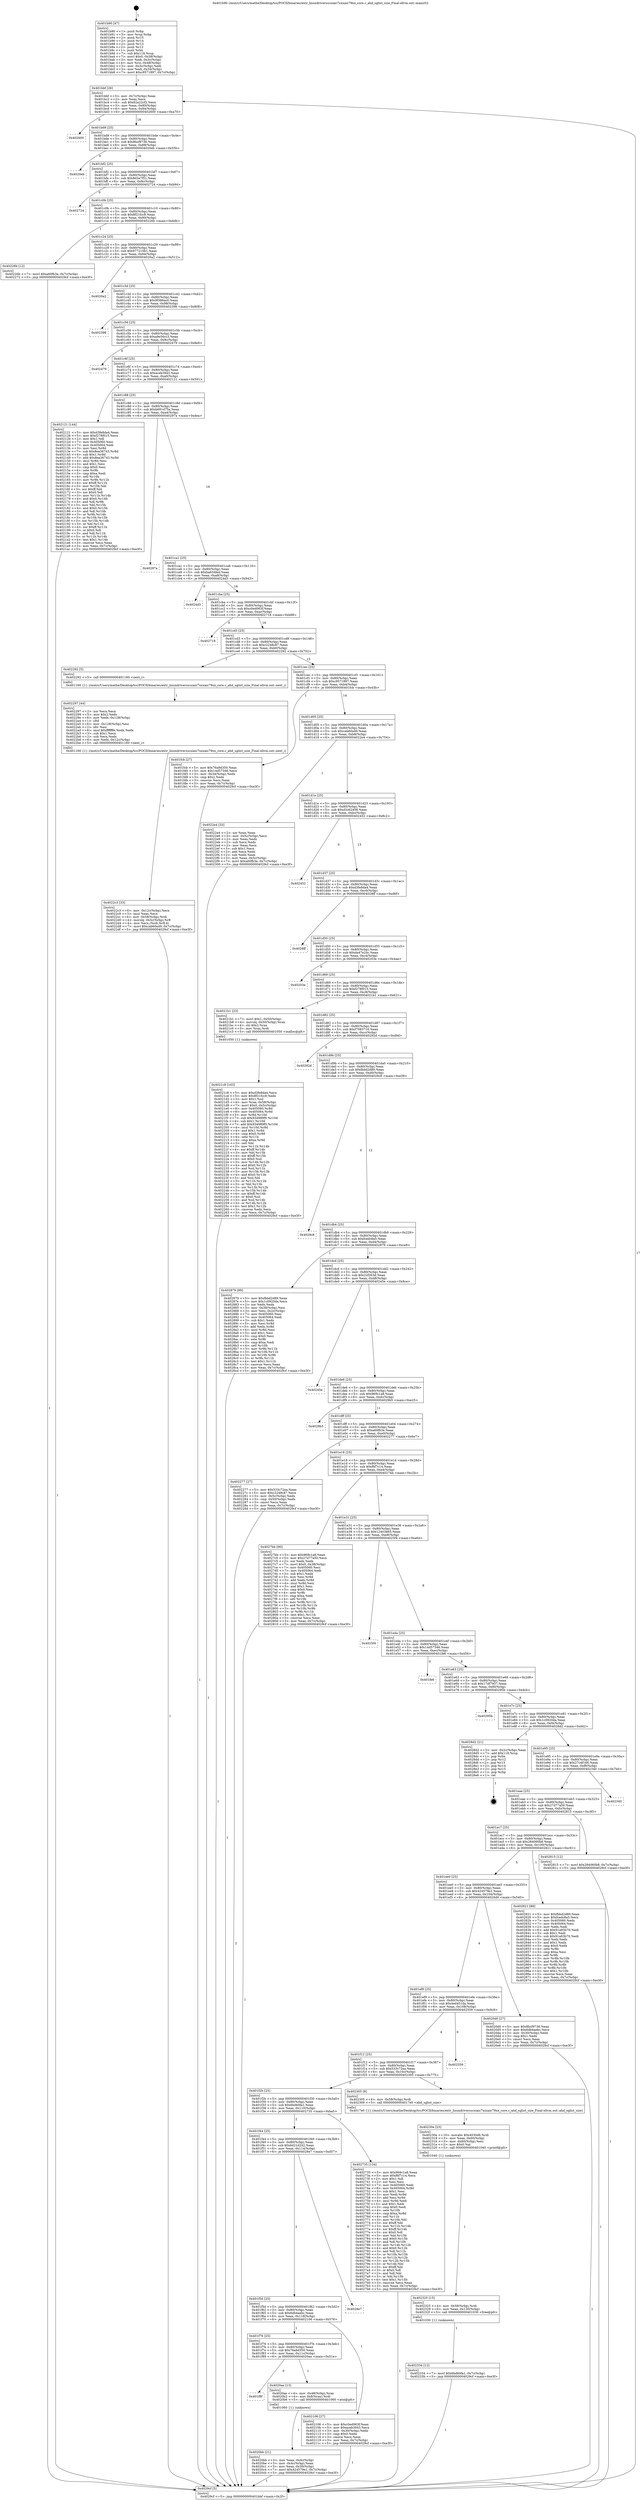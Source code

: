 digraph "0x401b90" {
  label = "0x401b90 (/mnt/c/Users/mathe/Desktop/tcc/POCII/binaries/extr_linuxdriversscsiaic7xxxaic79xx_core.c_ahd_sglist_size_Final-ollvm.out::main(0))"
  labelloc = "t"
  node[shape=record]

  Entry [label="",width=0.3,height=0.3,shape=circle,fillcolor=black,style=filled]
  "0x401bbf" [label="{
     0x401bbf [26]\l
     | [instrs]\l
     &nbsp;&nbsp;0x401bbf \<+3\>: mov -0x7c(%rbp),%eax\l
     &nbsp;&nbsp;0x401bc2 \<+2\>: mov %eax,%ecx\l
     &nbsp;&nbsp;0x401bc4 \<+6\>: sub $0x82a22cf2,%ecx\l
     &nbsp;&nbsp;0x401bca \<+3\>: mov %eax,-0x80(%rbp)\l
     &nbsp;&nbsp;0x401bcd \<+6\>: mov %ecx,-0x84(%rbp)\l
     &nbsp;&nbsp;0x401bd3 \<+6\>: je 0000000000402600 \<main+0xa70\>\l
  }"]
  "0x402600" [label="{
     0x402600\l
  }", style=dashed]
  "0x401bd9" [label="{
     0x401bd9 [25]\l
     | [instrs]\l
     &nbsp;&nbsp;0x401bd9 \<+5\>: jmp 0000000000401bde \<main+0x4e\>\l
     &nbsp;&nbsp;0x401bde \<+3\>: mov -0x80(%rbp),%eax\l
     &nbsp;&nbsp;0x401be1 \<+5\>: sub $0x8bcf9736,%eax\l
     &nbsp;&nbsp;0x401be6 \<+6\>: mov %eax,-0x88(%rbp)\l
     &nbsp;&nbsp;0x401bec \<+6\>: je 00000000004020eb \<main+0x55b\>\l
  }"]
  Exit [label="",width=0.3,height=0.3,shape=circle,fillcolor=black,style=filled,peripheries=2]
  "0x4020eb" [label="{
     0x4020eb\l
  }", style=dashed]
  "0x401bf2" [label="{
     0x401bf2 [25]\l
     | [instrs]\l
     &nbsp;&nbsp;0x401bf2 \<+5\>: jmp 0000000000401bf7 \<main+0x67\>\l
     &nbsp;&nbsp;0x401bf7 \<+3\>: mov -0x80(%rbp),%eax\l
     &nbsp;&nbsp;0x401bfa \<+5\>: sub $0x8d3a7f51,%eax\l
     &nbsp;&nbsp;0x401bff \<+6\>: mov %eax,-0x8c(%rbp)\l
     &nbsp;&nbsp;0x401c05 \<+6\>: je 0000000000402724 \<main+0xb94\>\l
  }"]
  "0x402334" [label="{
     0x402334 [12]\l
     | [instrs]\l
     &nbsp;&nbsp;0x402334 \<+7\>: movl $0x6bd60fa1,-0x7c(%rbp)\l
     &nbsp;&nbsp;0x40233b \<+5\>: jmp 00000000004029cf \<main+0xe3f\>\l
  }"]
  "0x402724" [label="{
     0x402724\l
  }", style=dashed]
  "0x401c0b" [label="{
     0x401c0b [25]\l
     | [instrs]\l
     &nbsp;&nbsp;0x401c0b \<+5\>: jmp 0000000000401c10 \<main+0x80\>\l
     &nbsp;&nbsp;0x401c10 \<+3\>: mov -0x80(%rbp),%eax\l
     &nbsp;&nbsp;0x401c13 \<+5\>: sub $0x8f21fcc8,%eax\l
     &nbsp;&nbsp;0x401c18 \<+6\>: mov %eax,-0x90(%rbp)\l
     &nbsp;&nbsp;0x401c1e \<+6\>: je 000000000040226b \<main+0x6db\>\l
  }"]
  "0x402325" [label="{
     0x402325 [15]\l
     | [instrs]\l
     &nbsp;&nbsp;0x402325 \<+4\>: mov -0x58(%rbp),%rdi\l
     &nbsp;&nbsp;0x402329 \<+6\>: mov %eax,-0x130(%rbp)\l
     &nbsp;&nbsp;0x40232f \<+5\>: call 0000000000401030 \<free@plt\>\l
     | [calls]\l
     &nbsp;&nbsp;0x401030 \{1\} (unknown)\l
  }"]
  "0x40226b" [label="{
     0x40226b [12]\l
     | [instrs]\l
     &nbsp;&nbsp;0x40226b \<+7\>: movl $0xa60fb3e,-0x7c(%rbp)\l
     &nbsp;&nbsp;0x402272 \<+5\>: jmp 00000000004029cf \<main+0xe3f\>\l
  }"]
  "0x401c24" [label="{
     0x401c24 [25]\l
     | [instrs]\l
     &nbsp;&nbsp;0x401c24 \<+5\>: jmp 0000000000401c29 \<main+0x99\>\l
     &nbsp;&nbsp;0x401c29 \<+3\>: mov -0x80(%rbp),%eax\l
     &nbsp;&nbsp;0x401c2c \<+5\>: sub $0x977210b1,%eax\l
     &nbsp;&nbsp;0x401c31 \<+6\>: mov %eax,-0x94(%rbp)\l
     &nbsp;&nbsp;0x401c37 \<+6\>: je 00000000004020a2 \<main+0x512\>\l
  }"]
  "0x40230e" [label="{
     0x40230e [23]\l
     | [instrs]\l
     &nbsp;&nbsp;0x40230e \<+10\>: movabs $0x4030d6,%rdi\l
     &nbsp;&nbsp;0x402318 \<+3\>: mov %eax,-0x60(%rbp)\l
     &nbsp;&nbsp;0x40231b \<+3\>: mov -0x60(%rbp),%esi\l
     &nbsp;&nbsp;0x40231e \<+2\>: mov $0x0,%al\l
     &nbsp;&nbsp;0x402320 \<+5\>: call 0000000000401040 \<printf@plt\>\l
     | [calls]\l
     &nbsp;&nbsp;0x401040 \{1\} (unknown)\l
  }"]
  "0x4020a2" [label="{
     0x4020a2\l
  }", style=dashed]
  "0x401c3d" [label="{
     0x401c3d [25]\l
     | [instrs]\l
     &nbsp;&nbsp;0x401c3d \<+5\>: jmp 0000000000401c42 \<main+0xb2\>\l
     &nbsp;&nbsp;0x401c42 \<+3\>: mov -0x80(%rbp),%eax\l
     &nbsp;&nbsp;0x401c45 \<+5\>: sub $0x9f386ac0,%eax\l
     &nbsp;&nbsp;0x401c4a \<+6\>: mov %eax,-0x98(%rbp)\l
     &nbsp;&nbsp;0x401c50 \<+6\>: je 0000000000402398 \<main+0x808\>\l
  }"]
  "0x4022c3" [label="{
     0x4022c3 [33]\l
     | [instrs]\l
     &nbsp;&nbsp;0x4022c3 \<+6\>: mov -0x12c(%rbp),%ecx\l
     &nbsp;&nbsp;0x4022c9 \<+3\>: imul %eax,%ecx\l
     &nbsp;&nbsp;0x4022cc \<+4\>: mov -0x58(%rbp),%rdi\l
     &nbsp;&nbsp;0x4022d0 \<+4\>: movslq -0x5c(%rbp),%r8\l
     &nbsp;&nbsp;0x4022d4 \<+4\>: mov %ecx,(%rdi,%r8,4)\l
     &nbsp;&nbsp;0x4022d8 \<+7\>: movl $0xcab60a49,-0x7c(%rbp)\l
     &nbsp;&nbsp;0x4022df \<+5\>: jmp 00000000004029cf \<main+0xe3f\>\l
  }"]
  "0x402398" [label="{
     0x402398\l
  }", style=dashed]
  "0x401c56" [label="{
     0x401c56 [25]\l
     | [instrs]\l
     &nbsp;&nbsp;0x401c56 \<+5\>: jmp 0000000000401c5b \<main+0xcb\>\l
     &nbsp;&nbsp;0x401c5b \<+3\>: mov -0x80(%rbp),%eax\l
     &nbsp;&nbsp;0x401c5e \<+5\>: sub $0xa9e56cc3,%eax\l
     &nbsp;&nbsp;0x401c63 \<+6\>: mov %eax,-0x9c(%rbp)\l
     &nbsp;&nbsp;0x401c69 \<+6\>: je 0000000000402479 \<main+0x8e9\>\l
  }"]
  "0x402297" [label="{
     0x402297 [44]\l
     | [instrs]\l
     &nbsp;&nbsp;0x402297 \<+2\>: xor %ecx,%ecx\l
     &nbsp;&nbsp;0x402299 \<+5\>: mov $0x2,%edx\l
     &nbsp;&nbsp;0x40229e \<+6\>: mov %edx,-0x128(%rbp)\l
     &nbsp;&nbsp;0x4022a4 \<+1\>: cltd\l
     &nbsp;&nbsp;0x4022a5 \<+6\>: mov -0x128(%rbp),%esi\l
     &nbsp;&nbsp;0x4022ab \<+2\>: idiv %esi\l
     &nbsp;&nbsp;0x4022ad \<+6\>: imul $0xfffffffe,%edx,%edx\l
     &nbsp;&nbsp;0x4022b3 \<+3\>: sub $0x1,%ecx\l
     &nbsp;&nbsp;0x4022b6 \<+2\>: sub %ecx,%edx\l
     &nbsp;&nbsp;0x4022b8 \<+6\>: mov %edx,-0x12c(%rbp)\l
     &nbsp;&nbsp;0x4022be \<+5\>: call 0000000000401160 \<next_i\>\l
     | [calls]\l
     &nbsp;&nbsp;0x401160 \{1\} (/mnt/c/Users/mathe/Desktop/tcc/POCII/binaries/extr_linuxdriversscsiaic7xxxaic79xx_core.c_ahd_sglist_size_Final-ollvm.out::next_i)\l
  }"]
  "0x402479" [label="{
     0x402479\l
  }", style=dashed]
  "0x401c6f" [label="{
     0x401c6f [25]\l
     | [instrs]\l
     &nbsp;&nbsp;0x401c6f \<+5\>: jmp 0000000000401c74 \<main+0xe4\>\l
     &nbsp;&nbsp;0x401c74 \<+3\>: mov -0x80(%rbp),%eax\l
     &nbsp;&nbsp;0x401c77 \<+5\>: sub $0xaceb3943,%eax\l
     &nbsp;&nbsp;0x401c7c \<+6\>: mov %eax,-0xa0(%rbp)\l
     &nbsp;&nbsp;0x401c82 \<+6\>: je 0000000000402121 \<main+0x591\>\l
  }"]
  "0x4021c8" [label="{
     0x4021c8 [163]\l
     | [instrs]\l
     &nbsp;&nbsp;0x4021c8 \<+5\>: mov $0xd3fe8da4,%ecx\l
     &nbsp;&nbsp;0x4021cd \<+5\>: mov $0x8f21fcc8,%edx\l
     &nbsp;&nbsp;0x4021d2 \<+3\>: mov $0x1,%sil\l
     &nbsp;&nbsp;0x4021d5 \<+4\>: mov %rax,-0x58(%rbp)\l
     &nbsp;&nbsp;0x4021d9 \<+7\>: movl $0x0,-0x5c(%rbp)\l
     &nbsp;&nbsp;0x4021e0 \<+8\>: mov 0x405060,%r8d\l
     &nbsp;&nbsp;0x4021e8 \<+8\>: mov 0x405064,%r9d\l
     &nbsp;&nbsp;0x4021f0 \<+3\>: mov %r8d,%r10d\l
     &nbsp;&nbsp;0x4021f3 \<+7\>: sub $0x934989f0,%r10d\l
     &nbsp;&nbsp;0x4021fa \<+4\>: sub $0x1,%r10d\l
     &nbsp;&nbsp;0x4021fe \<+7\>: add $0x934989f0,%r10d\l
     &nbsp;&nbsp;0x402205 \<+4\>: imul %r10d,%r8d\l
     &nbsp;&nbsp;0x402209 \<+4\>: and $0x1,%r8d\l
     &nbsp;&nbsp;0x40220d \<+4\>: cmp $0x0,%r8d\l
     &nbsp;&nbsp;0x402211 \<+4\>: sete %r11b\l
     &nbsp;&nbsp;0x402215 \<+4\>: cmp $0xa,%r9d\l
     &nbsp;&nbsp;0x402219 \<+3\>: setl %bl\l
     &nbsp;&nbsp;0x40221c \<+3\>: mov %r11b,%r14b\l
     &nbsp;&nbsp;0x40221f \<+4\>: xor $0xff,%r14b\l
     &nbsp;&nbsp;0x402223 \<+3\>: mov %bl,%r15b\l
     &nbsp;&nbsp;0x402226 \<+4\>: xor $0xff,%r15b\l
     &nbsp;&nbsp;0x40222a \<+4\>: xor $0x0,%sil\l
     &nbsp;&nbsp;0x40222e \<+3\>: mov %r14b,%r12b\l
     &nbsp;&nbsp;0x402231 \<+4\>: and $0x0,%r12b\l
     &nbsp;&nbsp;0x402235 \<+3\>: and %sil,%r11b\l
     &nbsp;&nbsp;0x402238 \<+3\>: mov %r15b,%r13b\l
     &nbsp;&nbsp;0x40223b \<+4\>: and $0x0,%r13b\l
     &nbsp;&nbsp;0x40223f \<+3\>: and %sil,%bl\l
     &nbsp;&nbsp;0x402242 \<+3\>: or %r11b,%r12b\l
     &nbsp;&nbsp;0x402245 \<+3\>: or %bl,%r13b\l
     &nbsp;&nbsp;0x402248 \<+3\>: xor %r13b,%r12b\l
     &nbsp;&nbsp;0x40224b \<+3\>: or %r15b,%r14b\l
     &nbsp;&nbsp;0x40224e \<+4\>: xor $0xff,%r14b\l
     &nbsp;&nbsp;0x402252 \<+4\>: or $0x0,%sil\l
     &nbsp;&nbsp;0x402256 \<+3\>: and %sil,%r14b\l
     &nbsp;&nbsp;0x402259 \<+3\>: or %r14b,%r12b\l
     &nbsp;&nbsp;0x40225c \<+4\>: test $0x1,%r12b\l
     &nbsp;&nbsp;0x402260 \<+3\>: cmovne %edx,%ecx\l
     &nbsp;&nbsp;0x402263 \<+3\>: mov %ecx,-0x7c(%rbp)\l
     &nbsp;&nbsp;0x402266 \<+5\>: jmp 00000000004029cf \<main+0xe3f\>\l
  }"]
  "0x402121" [label="{
     0x402121 [144]\l
     | [instrs]\l
     &nbsp;&nbsp;0x402121 \<+5\>: mov $0xd3fe8da4,%eax\l
     &nbsp;&nbsp;0x402126 \<+5\>: mov $0xf278f015,%ecx\l
     &nbsp;&nbsp;0x40212b \<+2\>: mov $0x1,%dl\l
     &nbsp;&nbsp;0x40212d \<+7\>: mov 0x405060,%esi\l
     &nbsp;&nbsp;0x402134 \<+7\>: mov 0x405064,%edi\l
     &nbsp;&nbsp;0x40213b \<+3\>: mov %esi,%r8d\l
     &nbsp;&nbsp;0x40213e \<+7\>: sub $0x8ea36743,%r8d\l
     &nbsp;&nbsp;0x402145 \<+4\>: sub $0x1,%r8d\l
     &nbsp;&nbsp;0x402149 \<+7\>: add $0x8ea36743,%r8d\l
     &nbsp;&nbsp;0x402150 \<+4\>: imul %r8d,%esi\l
     &nbsp;&nbsp;0x402154 \<+3\>: and $0x1,%esi\l
     &nbsp;&nbsp;0x402157 \<+3\>: cmp $0x0,%esi\l
     &nbsp;&nbsp;0x40215a \<+4\>: sete %r9b\l
     &nbsp;&nbsp;0x40215e \<+3\>: cmp $0xa,%edi\l
     &nbsp;&nbsp;0x402161 \<+4\>: setl %r10b\l
     &nbsp;&nbsp;0x402165 \<+3\>: mov %r9b,%r11b\l
     &nbsp;&nbsp;0x402168 \<+4\>: xor $0xff,%r11b\l
     &nbsp;&nbsp;0x40216c \<+3\>: mov %r10b,%bl\l
     &nbsp;&nbsp;0x40216f \<+3\>: xor $0xff,%bl\l
     &nbsp;&nbsp;0x402172 \<+3\>: xor $0x0,%dl\l
     &nbsp;&nbsp;0x402175 \<+3\>: mov %r11b,%r14b\l
     &nbsp;&nbsp;0x402178 \<+4\>: and $0x0,%r14b\l
     &nbsp;&nbsp;0x40217c \<+3\>: and %dl,%r9b\l
     &nbsp;&nbsp;0x40217f \<+3\>: mov %bl,%r15b\l
     &nbsp;&nbsp;0x402182 \<+4\>: and $0x0,%r15b\l
     &nbsp;&nbsp;0x402186 \<+3\>: and %dl,%r10b\l
     &nbsp;&nbsp;0x402189 \<+3\>: or %r9b,%r14b\l
     &nbsp;&nbsp;0x40218c \<+3\>: or %r10b,%r15b\l
     &nbsp;&nbsp;0x40218f \<+3\>: xor %r15b,%r14b\l
     &nbsp;&nbsp;0x402192 \<+3\>: or %bl,%r11b\l
     &nbsp;&nbsp;0x402195 \<+4\>: xor $0xff,%r11b\l
     &nbsp;&nbsp;0x402199 \<+3\>: or $0x0,%dl\l
     &nbsp;&nbsp;0x40219c \<+3\>: and %dl,%r11b\l
     &nbsp;&nbsp;0x40219f \<+3\>: or %r11b,%r14b\l
     &nbsp;&nbsp;0x4021a2 \<+4\>: test $0x1,%r14b\l
     &nbsp;&nbsp;0x4021a6 \<+3\>: cmovne %ecx,%eax\l
     &nbsp;&nbsp;0x4021a9 \<+3\>: mov %eax,-0x7c(%rbp)\l
     &nbsp;&nbsp;0x4021ac \<+5\>: jmp 00000000004029cf \<main+0xe3f\>\l
  }"]
  "0x401c88" [label="{
     0x401c88 [25]\l
     | [instrs]\l
     &nbsp;&nbsp;0x401c88 \<+5\>: jmp 0000000000401c8d \<main+0xfd\>\l
     &nbsp;&nbsp;0x401c8d \<+3\>: mov -0x80(%rbp),%eax\l
     &nbsp;&nbsp;0x401c90 \<+5\>: sub $0xb691d75a,%eax\l
     &nbsp;&nbsp;0x401c95 \<+6\>: mov %eax,-0xa4(%rbp)\l
     &nbsp;&nbsp;0x401c9b \<+6\>: je 000000000040297a \<main+0xdea\>\l
  }"]
  "0x4020bb" [label="{
     0x4020bb [21]\l
     | [instrs]\l
     &nbsp;&nbsp;0x4020bb \<+3\>: mov %eax,-0x4c(%rbp)\l
     &nbsp;&nbsp;0x4020be \<+3\>: mov -0x4c(%rbp),%eax\l
     &nbsp;&nbsp;0x4020c1 \<+3\>: mov %eax,-0x30(%rbp)\l
     &nbsp;&nbsp;0x4020c4 \<+7\>: movl $0x424579e1,-0x7c(%rbp)\l
     &nbsp;&nbsp;0x4020cb \<+5\>: jmp 00000000004029cf \<main+0xe3f\>\l
  }"]
  "0x40297a" [label="{
     0x40297a\l
  }", style=dashed]
  "0x401ca1" [label="{
     0x401ca1 [25]\l
     | [instrs]\l
     &nbsp;&nbsp;0x401ca1 \<+5\>: jmp 0000000000401ca6 \<main+0x116\>\l
     &nbsp;&nbsp;0x401ca6 \<+3\>: mov -0x80(%rbp),%eax\l
     &nbsp;&nbsp;0x401ca9 \<+5\>: sub $0xba634fed,%eax\l
     &nbsp;&nbsp;0x401cae \<+6\>: mov %eax,-0xa8(%rbp)\l
     &nbsp;&nbsp;0x401cb4 \<+6\>: je 00000000004024d3 \<main+0x943\>\l
  }"]
  "0x401f8f" [label="{
     0x401f8f\l
  }", style=dashed]
  "0x4024d3" [label="{
     0x4024d3\l
  }", style=dashed]
  "0x401cba" [label="{
     0x401cba [25]\l
     | [instrs]\l
     &nbsp;&nbsp;0x401cba \<+5\>: jmp 0000000000401cbf \<main+0x12f\>\l
     &nbsp;&nbsp;0x401cbf \<+3\>: mov -0x80(%rbp),%eax\l
     &nbsp;&nbsp;0x401cc2 \<+5\>: sub $0xc0ed063f,%eax\l
     &nbsp;&nbsp;0x401cc7 \<+6\>: mov %eax,-0xac(%rbp)\l
     &nbsp;&nbsp;0x401ccd \<+6\>: je 0000000000402718 \<main+0xb88\>\l
  }"]
  "0x4020ae" [label="{
     0x4020ae [13]\l
     | [instrs]\l
     &nbsp;&nbsp;0x4020ae \<+4\>: mov -0x48(%rbp),%rax\l
     &nbsp;&nbsp;0x4020b2 \<+4\>: mov 0x8(%rax),%rdi\l
     &nbsp;&nbsp;0x4020b6 \<+5\>: call 0000000000401060 \<atoi@plt\>\l
     | [calls]\l
     &nbsp;&nbsp;0x401060 \{1\} (unknown)\l
  }"]
  "0x402718" [label="{
     0x402718\l
  }", style=dashed]
  "0x401cd3" [label="{
     0x401cd3 [25]\l
     | [instrs]\l
     &nbsp;&nbsp;0x401cd3 \<+5\>: jmp 0000000000401cd8 \<main+0x148\>\l
     &nbsp;&nbsp;0x401cd8 \<+3\>: mov -0x80(%rbp),%eax\l
     &nbsp;&nbsp;0x401cdb \<+5\>: sub $0xc2248c87,%eax\l
     &nbsp;&nbsp;0x401ce0 \<+6\>: mov %eax,-0xb0(%rbp)\l
     &nbsp;&nbsp;0x401ce6 \<+6\>: je 0000000000402292 \<main+0x702\>\l
  }"]
  "0x401f76" [label="{
     0x401f76 [25]\l
     | [instrs]\l
     &nbsp;&nbsp;0x401f76 \<+5\>: jmp 0000000000401f7b \<main+0x3eb\>\l
     &nbsp;&nbsp;0x401f7b \<+3\>: mov -0x80(%rbp),%eax\l
     &nbsp;&nbsp;0x401f7e \<+5\>: sub $0x76a9d350,%eax\l
     &nbsp;&nbsp;0x401f83 \<+6\>: mov %eax,-0x11c(%rbp)\l
     &nbsp;&nbsp;0x401f89 \<+6\>: je 00000000004020ae \<main+0x51e\>\l
  }"]
  "0x402292" [label="{
     0x402292 [5]\l
     | [instrs]\l
     &nbsp;&nbsp;0x402292 \<+5\>: call 0000000000401160 \<next_i\>\l
     | [calls]\l
     &nbsp;&nbsp;0x401160 \{1\} (/mnt/c/Users/mathe/Desktop/tcc/POCII/binaries/extr_linuxdriversscsiaic7xxxaic79xx_core.c_ahd_sglist_size_Final-ollvm.out::next_i)\l
  }"]
  "0x401cec" [label="{
     0x401cec [25]\l
     | [instrs]\l
     &nbsp;&nbsp;0x401cec \<+5\>: jmp 0000000000401cf1 \<main+0x161\>\l
     &nbsp;&nbsp;0x401cf1 \<+3\>: mov -0x80(%rbp),%eax\l
     &nbsp;&nbsp;0x401cf4 \<+5\>: sub $0xc9571897,%eax\l
     &nbsp;&nbsp;0x401cf9 \<+6\>: mov %eax,-0xb4(%rbp)\l
     &nbsp;&nbsp;0x401cff \<+6\>: je 0000000000401fcb \<main+0x43b\>\l
  }"]
  "0x402106" [label="{
     0x402106 [27]\l
     | [instrs]\l
     &nbsp;&nbsp;0x402106 \<+5\>: mov $0xc0ed063f,%eax\l
     &nbsp;&nbsp;0x40210b \<+5\>: mov $0xaceb3943,%ecx\l
     &nbsp;&nbsp;0x402110 \<+3\>: mov -0x30(%rbp),%edx\l
     &nbsp;&nbsp;0x402113 \<+3\>: cmp $0x0,%edx\l
     &nbsp;&nbsp;0x402116 \<+3\>: cmove %ecx,%eax\l
     &nbsp;&nbsp;0x402119 \<+3\>: mov %eax,-0x7c(%rbp)\l
     &nbsp;&nbsp;0x40211c \<+5\>: jmp 00000000004029cf \<main+0xe3f\>\l
  }"]
  "0x401fcb" [label="{
     0x401fcb [27]\l
     | [instrs]\l
     &nbsp;&nbsp;0x401fcb \<+5\>: mov $0x76a9d350,%eax\l
     &nbsp;&nbsp;0x401fd0 \<+5\>: mov $0x14d57346,%ecx\l
     &nbsp;&nbsp;0x401fd5 \<+3\>: mov -0x34(%rbp),%edx\l
     &nbsp;&nbsp;0x401fd8 \<+3\>: cmp $0x2,%edx\l
     &nbsp;&nbsp;0x401fdb \<+3\>: cmovne %ecx,%eax\l
     &nbsp;&nbsp;0x401fde \<+3\>: mov %eax,-0x7c(%rbp)\l
     &nbsp;&nbsp;0x401fe1 \<+5\>: jmp 00000000004029cf \<main+0xe3f\>\l
  }"]
  "0x401d05" [label="{
     0x401d05 [25]\l
     | [instrs]\l
     &nbsp;&nbsp;0x401d05 \<+5\>: jmp 0000000000401d0a \<main+0x17a\>\l
     &nbsp;&nbsp;0x401d0a \<+3\>: mov -0x80(%rbp),%eax\l
     &nbsp;&nbsp;0x401d0d \<+5\>: sub $0xcab60a49,%eax\l
     &nbsp;&nbsp;0x401d12 \<+6\>: mov %eax,-0xb8(%rbp)\l
     &nbsp;&nbsp;0x401d18 \<+6\>: je 00000000004022e4 \<main+0x754\>\l
  }"]
  "0x4029cf" [label="{
     0x4029cf [5]\l
     | [instrs]\l
     &nbsp;&nbsp;0x4029cf \<+5\>: jmp 0000000000401bbf \<main+0x2f\>\l
  }"]
  "0x401b90" [label="{
     0x401b90 [47]\l
     | [instrs]\l
     &nbsp;&nbsp;0x401b90 \<+1\>: push %rbp\l
     &nbsp;&nbsp;0x401b91 \<+3\>: mov %rsp,%rbp\l
     &nbsp;&nbsp;0x401b94 \<+2\>: push %r15\l
     &nbsp;&nbsp;0x401b96 \<+2\>: push %r14\l
     &nbsp;&nbsp;0x401b98 \<+2\>: push %r13\l
     &nbsp;&nbsp;0x401b9a \<+2\>: push %r12\l
     &nbsp;&nbsp;0x401b9c \<+1\>: push %rbx\l
     &nbsp;&nbsp;0x401b9d \<+7\>: sub $0x118,%rsp\l
     &nbsp;&nbsp;0x401ba4 \<+7\>: movl $0x0,-0x38(%rbp)\l
     &nbsp;&nbsp;0x401bab \<+3\>: mov %edi,-0x3c(%rbp)\l
     &nbsp;&nbsp;0x401bae \<+4\>: mov %rsi,-0x48(%rbp)\l
     &nbsp;&nbsp;0x401bb2 \<+3\>: mov -0x3c(%rbp),%edi\l
     &nbsp;&nbsp;0x401bb5 \<+3\>: mov %edi,-0x34(%rbp)\l
     &nbsp;&nbsp;0x401bb8 \<+7\>: movl $0xc9571897,-0x7c(%rbp)\l
  }"]
  "0x401f5d" [label="{
     0x401f5d [25]\l
     | [instrs]\l
     &nbsp;&nbsp;0x401f5d \<+5\>: jmp 0000000000401f62 \<main+0x3d2\>\l
     &nbsp;&nbsp;0x401f62 \<+3\>: mov -0x80(%rbp),%eax\l
     &nbsp;&nbsp;0x401f65 \<+5\>: sub $0x6db4aebc,%eax\l
     &nbsp;&nbsp;0x401f6a \<+6\>: mov %eax,-0x118(%rbp)\l
     &nbsp;&nbsp;0x401f70 \<+6\>: je 0000000000402106 \<main+0x576\>\l
  }"]
  "0x4022e4" [label="{
     0x4022e4 [33]\l
     | [instrs]\l
     &nbsp;&nbsp;0x4022e4 \<+2\>: xor %eax,%eax\l
     &nbsp;&nbsp;0x4022e6 \<+3\>: mov -0x5c(%rbp),%ecx\l
     &nbsp;&nbsp;0x4022e9 \<+2\>: mov %eax,%edx\l
     &nbsp;&nbsp;0x4022eb \<+2\>: sub %ecx,%edx\l
     &nbsp;&nbsp;0x4022ed \<+2\>: mov %eax,%ecx\l
     &nbsp;&nbsp;0x4022ef \<+3\>: sub $0x1,%ecx\l
     &nbsp;&nbsp;0x4022f2 \<+2\>: add %ecx,%edx\l
     &nbsp;&nbsp;0x4022f4 \<+2\>: sub %edx,%eax\l
     &nbsp;&nbsp;0x4022f6 \<+3\>: mov %eax,-0x5c(%rbp)\l
     &nbsp;&nbsp;0x4022f9 \<+7\>: movl $0xa60fb3e,-0x7c(%rbp)\l
     &nbsp;&nbsp;0x402300 \<+5\>: jmp 00000000004029cf \<main+0xe3f\>\l
  }"]
  "0x401d1e" [label="{
     0x401d1e [25]\l
     | [instrs]\l
     &nbsp;&nbsp;0x401d1e \<+5\>: jmp 0000000000401d23 \<main+0x193\>\l
     &nbsp;&nbsp;0x401d23 \<+3\>: mov -0x80(%rbp),%eax\l
     &nbsp;&nbsp;0x401d26 \<+5\>: sub $0xd3c62408,%eax\l
     &nbsp;&nbsp;0x401d2b \<+6\>: mov %eax,-0xbc(%rbp)\l
     &nbsp;&nbsp;0x401d31 \<+6\>: je 0000000000402452 \<main+0x8c2\>\l
  }"]
  "0x4028e7" [label="{
     0x4028e7\l
  }", style=dashed]
  "0x402452" [label="{
     0x402452\l
  }", style=dashed]
  "0x401d37" [label="{
     0x401d37 [25]\l
     | [instrs]\l
     &nbsp;&nbsp;0x401d37 \<+5\>: jmp 0000000000401d3c \<main+0x1ac\>\l
     &nbsp;&nbsp;0x401d3c \<+3\>: mov -0x80(%rbp),%eax\l
     &nbsp;&nbsp;0x401d3f \<+5\>: sub $0xd3fe8da4,%eax\l
     &nbsp;&nbsp;0x401d44 \<+6\>: mov %eax,-0xc0(%rbp)\l
     &nbsp;&nbsp;0x401d4a \<+6\>: je 00000000004028ff \<main+0xd6f\>\l
  }"]
  "0x401f44" [label="{
     0x401f44 [25]\l
     | [instrs]\l
     &nbsp;&nbsp;0x401f44 \<+5\>: jmp 0000000000401f49 \<main+0x3b9\>\l
     &nbsp;&nbsp;0x401f49 \<+3\>: mov -0x80(%rbp),%eax\l
     &nbsp;&nbsp;0x401f4c \<+5\>: sub $0x6d21d242,%eax\l
     &nbsp;&nbsp;0x401f51 \<+6\>: mov %eax,-0x114(%rbp)\l
     &nbsp;&nbsp;0x401f57 \<+6\>: je 00000000004028e7 \<main+0xd57\>\l
  }"]
  "0x4028ff" [label="{
     0x4028ff\l
  }", style=dashed]
  "0x401d50" [label="{
     0x401d50 [25]\l
     | [instrs]\l
     &nbsp;&nbsp;0x401d50 \<+5\>: jmp 0000000000401d55 \<main+0x1c5\>\l
     &nbsp;&nbsp;0x401d55 \<+3\>: mov -0x80(%rbp),%eax\l
     &nbsp;&nbsp;0x401d58 \<+5\>: sub $0xda47e24c,%eax\l
     &nbsp;&nbsp;0x401d5d \<+6\>: mov %eax,-0xc4(%rbp)\l
     &nbsp;&nbsp;0x401d63 \<+6\>: je 000000000040203e \<main+0x4ae\>\l
  }"]
  "0x402735" [label="{
     0x402735 [134]\l
     | [instrs]\l
     &nbsp;&nbsp;0x402735 \<+5\>: mov $0x969c1a8,%eax\l
     &nbsp;&nbsp;0x40273a \<+5\>: mov $0xf6f7c14,%ecx\l
     &nbsp;&nbsp;0x40273f \<+2\>: mov $0x1,%dl\l
     &nbsp;&nbsp;0x402741 \<+2\>: xor %esi,%esi\l
     &nbsp;&nbsp;0x402743 \<+7\>: mov 0x405060,%edi\l
     &nbsp;&nbsp;0x40274a \<+8\>: mov 0x405064,%r8d\l
     &nbsp;&nbsp;0x402752 \<+3\>: sub $0x1,%esi\l
     &nbsp;&nbsp;0x402755 \<+3\>: mov %edi,%r9d\l
     &nbsp;&nbsp;0x402758 \<+3\>: add %esi,%r9d\l
     &nbsp;&nbsp;0x40275b \<+4\>: imul %r9d,%edi\l
     &nbsp;&nbsp;0x40275f \<+3\>: and $0x1,%edi\l
     &nbsp;&nbsp;0x402762 \<+3\>: cmp $0x0,%edi\l
     &nbsp;&nbsp;0x402765 \<+4\>: sete %r10b\l
     &nbsp;&nbsp;0x402769 \<+4\>: cmp $0xa,%r8d\l
     &nbsp;&nbsp;0x40276d \<+4\>: setl %r11b\l
     &nbsp;&nbsp;0x402771 \<+3\>: mov %r10b,%bl\l
     &nbsp;&nbsp;0x402774 \<+3\>: xor $0xff,%bl\l
     &nbsp;&nbsp;0x402777 \<+3\>: mov %r11b,%r14b\l
     &nbsp;&nbsp;0x40277a \<+4\>: xor $0xff,%r14b\l
     &nbsp;&nbsp;0x40277e \<+3\>: xor $0x0,%dl\l
     &nbsp;&nbsp;0x402781 \<+3\>: mov %bl,%r15b\l
     &nbsp;&nbsp;0x402784 \<+4\>: and $0x0,%r15b\l
     &nbsp;&nbsp;0x402788 \<+3\>: and %dl,%r10b\l
     &nbsp;&nbsp;0x40278b \<+3\>: mov %r14b,%r12b\l
     &nbsp;&nbsp;0x40278e \<+4\>: and $0x0,%r12b\l
     &nbsp;&nbsp;0x402792 \<+3\>: and %dl,%r11b\l
     &nbsp;&nbsp;0x402795 \<+3\>: or %r10b,%r15b\l
     &nbsp;&nbsp;0x402798 \<+3\>: or %r11b,%r12b\l
     &nbsp;&nbsp;0x40279b \<+3\>: xor %r12b,%r15b\l
     &nbsp;&nbsp;0x40279e \<+3\>: or %r14b,%bl\l
     &nbsp;&nbsp;0x4027a1 \<+3\>: xor $0xff,%bl\l
     &nbsp;&nbsp;0x4027a4 \<+3\>: or $0x0,%dl\l
     &nbsp;&nbsp;0x4027a7 \<+2\>: and %dl,%bl\l
     &nbsp;&nbsp;0x4027a9 \<+3\>: or %bl,%r15b\l
     &nbsp;&nbsp;0x4027ac \<+4\>: test $0x1,%r15b\l
     &nbsp;&nbsp;0x4027b0 \<+3\>: cmovne %ecx,%eax\l
     &nbsp;&nbsp;0x4027b3 \<+3\>: mov %eax,-0x7c(%rbp)\l
     &nbsp;&nbsp;0x4027b6 \<+5\>: jmp 00000000004029cf \<main+0xe3f\>\l
  }"]
  "0x40203e" [label="{
     0x40203e\l
  }", style=dashed]
  "0x401d69" [label="{
     0x401d69 [25]\l
     | [instrs]\l
     &nbsp;&nbsp;0x401d69 \<+5\>: jmp 0000000000401d6e \<main+0x1de\>\l
     &nbsp;&nbsp;0x401d6e \<+3\>: mov -0x80(%rbp),%eax\l
     &nbsp;&nbsp;0x401d71 \<+5\>: sub $0xf278f015,%eax\l
     &nbsp;&nbsp;0x401d76 \<+6\>: mov %eax,-0xc8(%rbp)\l
     &nbsp;&nbsp;0x401d7c \<+6\>: je 00000000004021b1 \<main+0x621\>\l
  }"]
  "0x401f2b" [label="{
     0x401f2b [25]\l
     | [instrs]\l
     &nbsp;&nbsp;0x401f2b \<+5\>: jmp 0000000000401f30 \<main+0x3a0\>\l
     &nbsp;&nbsp;0x401f30 \<+3\>: mov -0x80(%rbp),%eax\l
     &nbsp;&nbsp;0x401f33 \<+5\>: sub $0x6bd60fa1,%eax\l
     &nbsp;&nbsp;0x401f38 \<+6\>: mov %eax,-0x110(%rbp)\l
     &nbsp;&nbsp;0x401f3e \<+6\>: je 0000000000402735 \<main+0xba5\>\l
  }"]
  "0x4021b1" [label="{
     0x4021b1 [23]\l
     | [instrs]\l
     &nbsp;&nbsp;0x4021b1 \<+7\>: movl $0x1,-0x50(%rbp)\l
     &nbsp;&nbsp;0x4021b8 \<+4\>: movslq -0x50(%rbp),%rax\l
     &nbsp;&nbsp;0x4021bc \<+4\>: shl $0x2,%rax\l
     &nbsp;&nbsp;0x4021c0 \<+3\>: mov %rax,%rdi\l
     &nbsp;&nbsp;0x4021c3 \<+5\>: call 0000000000401050 \<malloc@plt\>\l
     | [calls]\l
     &nbsp;&nbsp;0x401050 \{1\} (unknown)\l
  }"]
  "0x401d82" [label="{
     0x401d82 [25]\l
     | [instrs]\l
     &nbsp;&nbsp;0x401d82 \<+5\>: jmp 0000000000401d87 \<main+0x1f7\>\l
     &nbsp;&nbsp;0x401d87 \<+3\>: mov -0x80(%rbp),%eax\l
     &nbsp;&nbsp;0x401d8a \<+5\>: sub $0xf7083716,%eax\l
     &nbsp;&nbsp;0x401d8f \<+6\>: mov %eax,-0xcc(%rbp)\l
     &nbsp;&nbsp;0x401d95 \<+6\>: je 000000000040292d \<main+0xd9d\>\l
  }"]
  "0x402305" [label="{
     0x402305 [9]\l
     | [instrs]\l
     &nbsp;&nbsp;0x402305 \<+4\>: mov -0x58(%rbp),%rdi\l
     &nbsp;&nbsp;0x402309 \<+5\>: call 00000000004017e0 \<ahd_sglist_size\>\l
     | [calls]\l
     &nbsp;&nbsp;0x4017e0 \{1\} (/mnt/c/Users/mathe/Desktop/tcc/POCII/binaries/extr_linuxdriversscsiaic7xxxaic79xx_core.c_ahd_sglist_size_Final-ollvm.out::ahd_sglist_size)\l
  }"]
  "0x40292d" [label="{
     0x40292d\l
  }", style=dashed]
  "0x401d9b" [label="{
     0x401d9b [25]\l
     | [instrs]\l
     &nbsp;&nbsp;0x401d9b \<+5\>: jmp 0000000000401da0 \<main+0x210\>\l
     &nbsp;&nbsp;0x401da0 \<+3\>: mov -0x80(%rbp),%eax\l
     &nbsp;&nbsp;0x401da3 \<+5\>: sub $0xfbbd2d89,%eax\l
     &nbsp;&nbsp;0x401da8 \<+6\>: mov %eax,-0xd0(%rbp)\l
     &nbsp;&nbsp;0x401dae \<+6\>: je 00000000004029c8 \<main+0xe38\>\l
  }"]
  "0x401f12" [label="{
     0x401f12 [25]\l
     | [instrs]\l
     &nbsp;&nbsp;0x401f12 \<+5\>: jmp 0000000000401f17 \<main+0x387\>\l
     &nbsp;&nbsp;0x401f17 \<+3\>: mov -0x80(%rbp),%eax\l
     &nbsp;&nbsp;0x401f1a \<+5\>: sub $0x533c72ea,%eax\l
     &nbsp;&nbsp;0x401f1f \<+6\>: mov %eax,-0x10c(%rbp)\l
     &nbsp;&nbsp;0x401f25 \<+6\>: je 0000000000402305 \<main+0x775\>\l
  }"]
  "0x4029c8" [label="{
     0x4029c8\l
  }", style=dashed]
  "0x401db4" [label="{
     0x401db4 [25]\l
     | [instrs]\l
     &nbsp;&nbsp;0x401db4 \<+5\>: jmp 0000000000401db9 \<main+0x229\>\l
     &nbsp;&nbsp;0x401db9 \<+3\>: mov -0x80(%rbp),%eax\l
     &nbsp;&nbsp;0x401dbc \<+5\>: sub $0xfcedc8a5,%eax\l
     &nbsp;&nbsp;0x401dc1 \<+6\>: mov %eax,-0xd4(%rbp)\l
     &nbsp;&nbsp;0x401dc7 \<+6\>: je 0000000000402879 \<main+0xce9\>\l
  }"]
  "0x402559" [label="{
     0x402559\l
  }", style=dashed]
  "0x402879" [label="{
     0x402879 [89]\l
     | [instrs]\l
     &nbsp;&nbsp;0x402879 \<+5\>: mov $0xfbbd2d89,%eax\l
     &nbsp;&nbsp;0x40287e \<+5\>: mov $0x1c0920da,%ecx\l
     &nbsp;&nbsp;0x402883 \<+2\>: xor %edx,%edx\l
     &nbsp;&nbsp;0x402885 \<+3\>: mov -0x38(%rbp),%esi\l
     &nbsp;&nbsp;0x402888 \<+3\>: mov %esi,-0x2c(%rbp)\l
     &nbsp;&nbsp;0x40288b \<+7\>: mov 0x405060,%esi\l
     &nbsp;&nbsp;0x402892 \<+7\>: mov 0x405064,%edi\l
     &nbsp;&nbsp;0x402899 \<+3\>: sub $0x1,%edx\l
     &nbsp;&nbsp;0x40289c \<+3\>: mov %esi,%r8d\l
     &nbsp;&nbsp;0x40289f \<+3\>: add %edx,%r8d\l
     &nbsp;&nbsp;0x4028a2 \<+4\>: imul %r8d,%esi\l
     &nbsp;&nbsp;0x4028a6 \<+3\>: and $0x1,%esi\l
     &nbsp;&nbsp;0x4028a9 \<+3\>: cmp $0x0,%esi\l
     &nbsp;&nbsp;0x4028ac \<+4\>: sete %r9b\l
     &nbsp;&nbsp;0x4028b0 \<+3\>: cmp $0xa,%edi\l
     &nbsp;&nbsp;0x4028b3 \<+4\>: setl %r10b\l
     &nbsp;&nbsp;0x4028b7 \<+3\>: mov %r9b,%r11b\l
     &nbsp;&nbsp;0x4028ba \<+3\>: and %r10b,%r11b\l
     &nbsp;&nbsp;0x4028bd \<+3\>: xor %r10b,%r9b\l
     &nbsp;&nbsp;0x4028c0 \<+3\>: or %r9b,%r11b\l
     &nbsp;&nbsp;0x4028c3 \<+4\>: test $0x1,%r11b\l
     &nbsp;&nbsp;0x4028c7 \<+3\>: cmovne %ecx,%eax\l
     &nbsp;&nbsp;0x4028ca \<+3\>: mov %eax,-0x7c(%rbp)\l
     &nbsp;&nbsp;0x4028cd \<+5\>: jmp 00000000004029cf \<main+0xe3f\>\l
  }"]
  "0x401dcd" [label="{
     0x401dcd [25]\l
     | [instrs]\l
     &nbsp;&nbsp;0x401dcd \<+5\>: jmp 0000000000401dd2 \<main+0x242\>\l
     &nbsp;&nbsp;0x401dd2 \<+3\>: mov -0x80(%rbp),%eax\l
     &nbsp;&nbsp;0x401dd5 \<+5\>: sub $0x22f263d,%eax\l
     &nbsp;&nbsp;0x401dda \<+6\>: mov %eax,-0xd8(%rbp)\l
     &nbsp;&nbsp;0x401de0 \<+6\>: je 000000000040245e \<main+0x8ce\>\l
  }"]
  "0x401ef9" [label="{
     0x401ef9 [25]\l
     | [instrs]\l
     &nbsp;&nbsp;0x401ef9 \<+5\>: jmp 0000000000401efe \<main+0x36e\>\l
     &nbsp;&nbsp;0x401efe \<+3\>: mov -0x80(%rbp),%eax\l
     &nbsp;&nbsp;0x401f01 \<+5\>: sub $0x4ed451da,%eax\l
     &nbsp;&nbsp;0x401f06 \<+6\>: mov %eax,-0x108(%rbp)\l
     &nbsp;&nbsp;0x401f0c \<+6\>: je 0000000000402559 \<main+0x9c9\>\l
  }"]
  "0x40245e" [label="{
     0x40245e\l
  }", style=dashed]
  "0x401de6" [label="{
     0x401de6 [25]\l
     | [instrs]\l
     &nbsp;&nbsp;0x401de6 \<+5\>: jmp 0000000000401deb \<main+0x25b\>\l
     &nbsp;&nbsp;0x401deb \<+3\>: mov -0x80(%rbp),%eax\l
     &nbsp;&nbsp;0x401dee \<+5\>: sub $0x969c1a8,%eax\l
     &nbsp;&nbsp;0x401df3 \<+6\>: mov %eax,-0xdc(%rbp)\l
     &nbsp;&nbsp;0x401df9 \<+6\>: je 00000000004029b5 \<main+0xe25\>\l
  }"]
  "0x4020d0" [label="{
     0x4020d0 [27]\l
     | [instrs]\l
     &nbsp;&nbsp;0x4020d0 \<+5\>: mov $0x8bcf9736,%eax\l
     &nbsp;&nbsp;0x4020d5 \<+5\>: mov $0x6db4aebc,%ecx\l
     &nbsp;&nbsp;0x4020da \<+3\>: mov -0x30(%rbp),%edx\l
     &nbsp;&nbsp;0x4020dd \<+3\>: cmp $0x1,%edx\l
     &nbsp;&nbsp;0x4020e0 \<+3\>: cmovl %ecx,%eax\l
     &nbsp;&nbsp;0x4020e3 \<+3\>: mov %eax,-0x7c(%rbp)\l
     &nbsp;&nbsp;0x4020e6 \<+5\>: jmp 00000000004029cf \<main+0xe3f\>\l
  }"]
  "0x4029b5" [label="{
     0x4029b5\l
  }", style=dashed]
  "0x401dff" [label="{
     0x401dff [25]\l
     | [instrs]\l
     &nbsp;&nbsp;0x401dff \<+5\>: jmp 0000000000401e04 \<main+0x274\>\l
     &nbsp;&nbsp;0x401e04 \<+3\>: mov -0x80(%rbp),%eax\l
     &nbsp;&nbsp;0x401e07 \<+5\>: sub $0xa60fb3e,%eax\l
     &nbsp;&nbsp;0x401e0c \<+6\>: mov %eax,-0xe0(%rbp)\l
     &nbsp;&nbsp;0x401e12 \<+6\>: je 0000000000402277 \<main+0x6e7\>\l
  }"]
  "0x401ee0" [label="{
     0x401ee0 [25]\l
     | [instrs]\l
     &nbsp;&nbsp;0x401ee0 \<+5\>: jmp 0000000000401ee5 \<main+0x355\>\l
     &nbsp;&nbsp;0x401ee5 \<+3\>: mov -0x80(%rbp),%eax\l
     &nbsp;&nbsp;0x401ee8 \<+5\>: sub $0x424579e1,%eax\l
     &nbsp;&nbsp;0x401eed \<+6\>: mov %eax,-0x104(%rbp)\l
     &nbsp;&nbsp;0x401ef3 \<+6\>: je 00000000004020d0 \<main+0x540\>\l
  }"]
  "0x402277" [label="{
     0x402277 [27]\l
     | [instrs]\l
     &nbsp;&nbsp;0x402277 \<+5\>: mov $0x533c72ea,%eax\l
     &nbsp;&nbsp;0x40227c \<+5\>: mov $0xc2248c87,%ecx\l
     &nbsp;&nbsp;0x402281 \<+3\>: mov -0x5c(%rbp),%edx\l
     &nbsp;&nbsp;0x402284 \<+3\>: cmp -0x50(%rbp),%edx\l
     &nbsp;&nbsp;0x402287 \<+3\>: cmovl %ecx,%eax\l
     &nbsp;&nbsp;0x40228a \<+3\>: mov %eax,-0x7c(%rbp)\l
     &nbsp;&nbsp;0x40228d \<+5\>: jmp 00000000004029cf \<main+0xe3f\>\l
  }"]
  "0x401e18" [label="{
     0x401e18 [25]\l
     | [instrs]\l
     &nbsp;&nbsp;0x401e18 \<+5\>: jmp 0000000000401e1d \<main+0x28d\>\l
     &nbsp;&nbsp;0x401e1d \<+3\>: mov -0x80(%rbp),%eax\l
     &nbsp;&nbsp;0x401e20 \<+5\>: sub $0xf6f7c14,%eax\l
     &nbsp;&nbsp;0x401e25 \<+6\>: mov %eax,-0xe4(%rbp)\l
     &nbsp;&nbsp;0x401e2b \<+6\>: je 00000000004027bb \<main+0xc2b\>\l
  }"]
  "0x402821" [label="{
     0x402821 [88]\l
     | [instrs]\l
     &nbsp;&nbsp;0x402821 \<+5\>: mov $0xfbbd2d89,%eax\l
     &nbsp;&nbsp;0x402826 \<+5\>: mov $0xfcedc8a5,%ecx\l
     &nbsp;&nbsp;0x40282b \<+7\>: mov 0x405060,%edx\l
     &nbsp;&nbsp;0x402832 \<+7\>: mov 0x405064,%esi\l
     &nbsp;&nbsp;0x402839 \<+2\>: mov %edx,%edi\l
     &nbsp;&nbsp;0x40283b \<+6\>: add $0x91a83b70,%edi\l
     &nbsp;&nbsp;0x402841 \<+3\>: sub $0x1,%edi\l
     &nbsp;&nbsp;0x402844 \<+6\>: sub $0x91a83b70,%edi\l
     &nbsp;&nbsp;0x40284a \<+3\>: imul %edi,%edx\l
     &nbsp;&nbsp;0x40284d \<+3\>: and $0x1,%edx\l
     &nbsp;&nbsp;0x402850 \<+3\>: cmp $0x0,%edx\l
     &nbsp;&nbsp;0x402853 \<+4\>: sete %r8b\l
     &nbsp;&nbsp;0x402857 \<+3\>: cmp $0xa,%esi\l
     &nbsp;&nbsp;0x40285a \<+4\>: setl %r9b\l
     &nbsp;&nbsp;0x40285e \<+3\>: mov %r8b,%r10b\l
     &nbsp;&nbsp;0x402861 \<+3\>: and %r9b,%r10b\l
     &nbsp;&nbsp;0x402864 \<+3\>: xor %r9b,%r8b\l
     &nbsp;&nbsp;0x402867 \<+3\>: or %r8b,%r10b\l
     &nbsp;&nbsp;0x40286a \<+4\>: test $0x1,%r10b\l
     &nbsp;&nbsp;0x40286e \<+3\>: cmovne %ecx,%eax\l
     &nbsp;&nbsp;0x402871 \<+3\>: mov %eax,-0x7c(%rbp)\l
     &nbsp;&nbsp;0x402874 \<+5\>: jmp 00000000004029cf \<main+0xe3f\>\l
  }"]
  "0x4027bb" [label="{
     0x4027bb [90]\l
     | [instrs]\l
     &nbsp;&nbsp;0x4027bb \<+5\>: mov $0x969c1a8,%eax\l
     &nbsp;&nbsp;0x4027c0 \<+5\>: mov $0x27d77a50,%ecx\l
     &nbsp;&nbsp;0x4027c5 \<+2\>: xor %edx,%edx\l
     &nbsp;&nbsp;0x4027c7 \<+7\>: movl $0x0,-0x38(%rbp)\l
     &nbsp;&nbsp;0x4027ce \<+7\>: mov 0x405060,%esi\l
     &nbsp;&nbsp;0x4027d5 \<+7\>: mov 0x405064,%edi\l
     &nbsp;&nbsp;0x4027dc \<+3\>: sub $0x1,%edx\l
     &nbsp;&nbsp;0x4027df \<+3\>: mov %esi,%r8d\l
     &nbsp;&nbsp;0x4027e2 \<+3\>: add %edx,%r8d\l
     &nbsp;&nbsp;0x4027e5 \<+4\>: imul %r8d,%esi\l
     &nbsp;&nbsp;0x4027e9 \<+3\>: and $0x1,%esi\l
     &nbsp;&nbsp;0x4027ec \<+3\>: cmp $0x0,%esi\l
     &nbsp;&nbsp;0x4027ef \<+4\>: sete %r9b\l
     &nbsp;&nbsp;0x4027f3 \<+3\>: cmp $0xa,%edi\l
     &nbsp;&nbsp;0x4027f6 \<+4\>: setl %r10b\l
     &nbsp;&nbsp;0x4027fa \<+3\>: mov %r9b,%r11b\l
     &nbsp;&nbsp;0x4027fd \<+3\>: and %r10b,%r11b\l
     &nbsp;&nbsp;0x402800 \<+3\>: xor %r10b,%r9b\l
     &nbsp;&nbsp;0x402803 \<+3\>: or %r9b,%r11b\l
     &nbsp;&nbsp;0x402806 \<+4\>: test $0x1,%r11b\l
     &nbsp;&nbsp;0x40280a \<+3\>: cmovne %ecx,%eax\l
     &nbsp;&nbsp;0x40280d \<+3\>: mov %eax,-0x7c(%rbp)\l
     &nbsp;&nbsp;0x402810 \<+5\>: jmp 00000000004029cf \<main+0xe3f\>\l
  }"]
  "0x401e31" [label="{
     0x401e31 [25]\l
     | [instrs]\l
     &nbsp;&nbsp;0x401e31 \<+5\>: jmp 0000000000401e36 \<main+0x2a6\>\l
     &nbsp;&nbsp;0x401e36 \<+3\>: mov -0x80(%rbp),%eax\l
     &nbsp;&nbsp;0x401e39 \<+5\>: sub $0x12403b65,%eax\l
     &nbsp;&nbsp;0x401e3e \<+6\>: mov %eax,-0xe8(%rbp)\l
     &nbsp;&nbsp;0x401e44 \<+6\>: je 00000000004025f4 \<main+0xa64\>\l
  }"]
  "0x401ec7" [label="{
     0x401ec7 [25]\l
     | [instrs]\l
     &nbsp;&nbsp;0x401ec7 \<+5\>: jmp 0000000000401ecc \<main+0x33c\>\l
     &nbsp;&nbsp;0x401ecc \<+3\>: mov -0x80(%rbp),%eax\l
     &nbsp;&nbsp;0x401ecf \<+5\>: sub $0x284060b8,%eax\l
     &nbsp;&nbsp;0x401ed4 \<+6\>: mov %eax,-0x100(%rbp)\l
     &nbsp;&nbsp;0x401eda \<+6\>: je 0000000000402821 \<main+0xc91\>\l
  }"]
  "0x4025f4" [label="{
     0x4025f4\l
  }", style=dashed]
  "0x401e4a" [label="{
     0x401e4a [25]\l
     | [instrs]\l
     &nbsp;&nbsp;0x401e4a \<+5\>: jmp 0000000000401e4f \<main+0x2bf\>\l
     &nbsp;&nbsp;0x401e4f \<+3\>: mov -0x80(%rbp),%eax\l
     &nbsp;&nbsp;0x401e52 \<+5\>: sub $0x14d57346,%eax\l
     &nbsp;&nbsp;0x401e57 \<+6\>: mov %eax,-0xec(%rbp)\l
     &nbsp;&nbsp;0x401e5d \<+6\>: je 0000000000401fe6 \<main+0x456\>\l
  }"]
  "0x402815" [label="{
     0x402815 [12]\l
     | [instrs]\l
     &nbsp;&nbsp;0x402815 \<+7\>: movl $0x284060b8,-0x7c(%rbp)\l
     &nbsp;&nbsp;0x40281c \<+5\>: jmp 00000000004029cf \<main+0xe3f\>\l
  }"]
  "0x401fe6" [label="{
     0x401fe6\l
  }", style=dashed]
  "0x401e63" [label="{
     0x401e63 [25]\l
     | [instrs]\l
     &nbsp;&nbsp;0x401e63 \<+5\>: jmp 0000000000401e68 \<main+0x2d8\>\l
     &nbsp;&nbsp;0x401e68 \<+3\>: mov -0x80(%rbp),%eax\l
     &nbsp;&nbsp;0x401e6b \<+5\>: sub $0x17df7937,%eax\l
     &nbsp;&nbsp;0x401e70 \<+6\>: mov %eax,-0xf0(%rbp)\l
     &nbsp;&nbsp;0x401e76 \<+6\>: je 000000000040295b \<main+0xdcb\>\l
  }"]
  "0x401eae" [label="{
     0x401eae [25]\l
     | [instrs]\l
     &nbsp;&nbsp;0x401eae \<+5\>: jmp 0000000000401eb3 \<main+0x323\>\l
     &nbsp;&nbsp;0x401eb3 \<+3\>: mov -0x80(%rbp),%eax\l
     &nbsp;&nbsp;0x401eb6 \<+5\>: sub $0x27d77a50,%eax\l
     &nbsp;&nbsp;0x401ebb \<+6\>: mov %eax,-0xfc(%rbp)\l
     &nbsp;&nbsp;0x401ec1 \<+6\>: je 0000000000402815 \<main+0xc85\>\l
  }"]
  "0x40295b" [label="{
     0x40295b\l
  }", style=dashed]
  "0x401e7c" [label="{
     0x401e7c [25]\l
     | [instrs]\l
     &nbsp;&nbsp;0x401e7c \<+5\>: jmp 0000000000401e81 \<main+0x2f1\>\l
     &nbsp;&nbsp;0x401e81 \<+3\>: mov -0x80(%rbp),%eax\l
     &nbsp;&nbsp;0x401e84 \<+5\>: sub $0x1c0920da,%eax\l
     &nbsp;&nbsp;0x401e89 \<+6\>: mov %eax,-0xf4(%rbp)\l
     &nbsp;&nbsp;0x401e8f \<+6\>: je 00000000004028d2 \<main+0xd42\>\l
  }"]
  "0x402340" [label="{
     0x402340\l
  }", style=dashed]
  "0x4028d2" [label="{
     0x4028d2 [21]\l
     | [instrs]\l
     &nbsp;&nbsp;0x4028d2 \<+3\>: mov -0x2c(%rbp),%eax\l
     &nbsp;&nbsp;0x4028d5 \<+7\>: add $0x118,%rsp\l
     &nbsp;&nbsp;0x4028dc \<+1\>: pop %rbx\l
     &nbsp;&nbsp;0x4028dd \<+2\>: pop %r12\l
     &nbsp;&nbsp;0x4028df \<+2\>: pop %r13\l
     &nbsp;&nbsp;0x4028e1 \<+2\>: pop %r14\l
     &nbsp;&nbsp;0x4028e3 \<+2\>: pop %r15\l
     &nbsp;&nbsp;0x4028e5 \<+1\>: pop %rbp\l
     &nbsp;&nbsp;0x4028e6 \<+1\>: ret\l
  }"]
  "0x401e95" [label="{
     0x401e95 [25]\l
     | [instrs]\l
     &nbsp;&nbsp;0x401e95 \<+5\>: jmp 0000000000401e9a \<main+0x30a\>\l
     &nbsp;&nbsp;0x401e9a \<+3\>: mov -0x80(%rbp),%eax\l
     &nbsp;&nbsp;0x401e9d \<+5\>: sub $0x27cdf166,%eax\l
     &nbsp;&nbsp;0x401ea2 \<+6\>: mov %eax,-0xf8(%rbp)\l
     &nbsp;&nbsp;0x401ea8 \<+6\>: je 0000000000402340 \<main+0x7b0\>\l
  }"]
  Entry -> "0x401b90" [label=" 1"]
  "0x401bbf" -> "0x402600" [label=" 0"]
  "0x401bbf" -> "0x401bd9" [label=" 18"]
  "0x4028d2" -> Exit [label=" 1"]
  "0x401bd9" -> "0x4020eb" [label=" 0"]
  "0x401bd9" -> "0x401bf2" [label=" 18"]
  "0x402879" -> "0x4029cf" [label=" 1"]
  "0x401bf2" -> "0x402724" [label=" 0"]
  "0x401bf2" -> "0x401c0b" [label=" 18"]
  "0x402821" -> "0x4029cf" [label=" 1"]
  "0x401c0b" -> "0x40226b" [label=" 1"]
  "0x401c0b" -> "0x401c24" [label=" 17"]
  "0x402815" -> "0x4029cf" [label=" 1"]
  "0x401c24" -> "0x4020a2" [label=" 0"]
  "0x401c24" -> "0x401c3d" [label=" 17"]
  "0x4027bb" -> "0x4029cf" [label=" 1"]
  "0x401c3d" -> "0x402398" [label=" 0"]
  "0x401c3d" -> "0x401c56" [label=" 17"]
  "0x402735" -> "0x4029cf" [label=" 1"]
  "0x401c56" -> "0x402479" [label=" 0"]
  "0x401c56" -> "0x401c6f" [label=" 17"]
  "0x402334" -> "0x4029cf" [label=" 1"]
  "0x401c6f" -> "0x402121" [label=" 1"]
  "0x401c6f" -> "0x401c88" [label=" 16"]
  "0x402325" -> "0x402334" [label=" 1"]
  "0x401c88" -> "0x40297a" [label=" 0"]
  "0x401c88" -> "0x401ca1" [label=" 16"]
  "0x40230e" -> "0x402325" [label=" 1"]
  "0x401ca1" -> "0x4024d3" [label=" 0"]
  "0x401ca1" -> "0x401cba" [label=" 16"]
  "0x402305" -> "0x40230e" [label=" 1"]
  "0x401cba" -> "0x402718" [label=" 0"]
  "0x401cba" -> "0x401cd3" [label=" 16"]
  "0x4022e4" -> "0x4029cf" [label=" 1"]
  "0x401cd3" -> "0x402292" [label=" 1"]
  "0x401cd3" -> "0x401cec" [label=" 15"]
  "0x402297" -> "0x4022c3" [label=" 1"]
  "0x401cec" -> "0x401fcb" [label=" 1"]
  "0x401cec" -> "0x401d05" [label=" 14"]
  "0x401fcb" -> "0x4029cf" [label=" 1"]
  "0x401b90" -> "0x401bbf" [label=" 1"]
  "0x4029cf" -> "0x401bbf" [label=" 17"]
  "0x402292" -> "0x402297" [label=" 1"]
  "0x401d05" -> "0x4022e4" [label=" 1"]
  "0x401d05" -> "0x401d1e" [label=" 13"]
  "0x40226b" -> "0x4029cf" [label=" 1"]
  "0x401d1e" -> "0x402452" [label=" 0"]
  "0x401d1e" -> "0x401d37" [label=" 13"]
  "0x4021c8" -> "0x4029cf" [label=" 1"]
  "0x401d37" -> "0x4028ff" [label=" 0"]
  "0x401d37" -> "0x401d50" [label=" 13"]
  "0x402121" -> "0x4029cf" [label=" 1"]
  "0x401d50" -> "0x40203e" [label=" 0"]
  "0x401d50" -> "0x401d69" [label=" 13"]
  "0x402106" -> "0x4029cf" [label=" 1"]
  "0x401d69" -> "0x4021b1" [label=" 1"]
  "0x401d69" -> "0x401d82" [label=" 12"]
  "0x4020bb" -> "0x4029cf" [label=" 1"]
  "0x401d82" -> "0x40292d" [label=" 0"]
  "0x401d82" -> "0x401d9b" [label=" 12"]
  "0x4020ae" -> "0x4020bb" [label=" 1"]
  "0x401d9b" -> "0x4029c8" [label=" 0"]
  "0x401d9b" -> "0x401db4" [label=" 12"]
  "0x401f76" -> "0x4020ae" [label=" 1"]
  "0x401db4" -> "0x402879" [label=" 1"]
  "0x401db4" -> "0x401dcd" [label=" 11"]
  "0x4022c3" -> "0x4029cf" [label=" 1"]
  "0x401dcd" -> "0x40245e" [label=" 0"]
  "0x401dcd" -> "0x401de6" [label=" 11"]
  "0x401f5d" -> "0x402106" [label=" 1"]
  "0x401de6" -> "0x4029b5" [label=" 0"]
  "0x401de6" -> "0x401dff" [label=" 11"]
  "0x402277" -> "0x4029cf" [label=" 2"]
  "0x401dff" -> "0x402277" [label=" 2"]
  "0x401dff" -> "0x401e18" [label=" 9"]
  "0x401f44" -> "0x4028e7" [label=" 0"]
  "0x401e18" -> "0x4027bb" [label=" 1"]
  "0x401e18" -> "0x401e31" [label=" 8"]
  "0x4021b1" -> "0x4021c8" [label=" 1"]
  "0x401e31" -> "0x4025f4" [label=" 0"]
  "0x401e31" -> "0x401e4a" [label=" 8"]
  "0x401f2b" -> "0x402735" [label=" 1"]
  "0x401e4a" -> "0x401fe6" [label=" 0"]
  "0x401e4a" -> "0x401e63" [label=" 8"]
  "0x4020d0" -> "0x4029cf" [label=" 1"]
  "0x401e63" -> "0x40295b" [label=" 0"]
  "0x401e63" -> "0x401e7c" [label=" 8"]
  "0x401f12" -> "0x402305" [label=" 1"]
  "0x401e7c" -> "0x4028d2" [label=" 1"]
  "0x401e7c" -> "0x401e95" [label=" 7"]
  "0x401f76" -> "0x401f8f" [label=" 0"]
  "0x401e95" -> "0x402340" [label=" 0"]
  "0x401e95" -> "0x401eae" [label=" 7"]
  "0x401f12" -> "0x401f2b" [label=" 3"]
  "0x401eae" -> "0x402815" [label=" 1"]
  "0x401eae" -> "0x401ec7" [label=" 6"]
  "0x401f2b" -> "0x401f44" [label=" 2"]
  "0x401ec7" -> "0x402821" [label=" 1"]
  "0x401ec7" -> "0x401ee0" [label=" 5"]
  "0x401f44" -> "0x401f5d" [label=" 2"]
  "0x401ee0" -> "0x4020d0" [label=" 1"]
  "0x401ee0" -> "0x401ef9" [label=" 4"]
  "0x401f5d" -> "0x401f76" [label=" 1"]
  "0x401ef9" -> "0x402559" [label=" 0"]
  "0x401ef9" -> "0x401f12" [label=" 4"]
}
